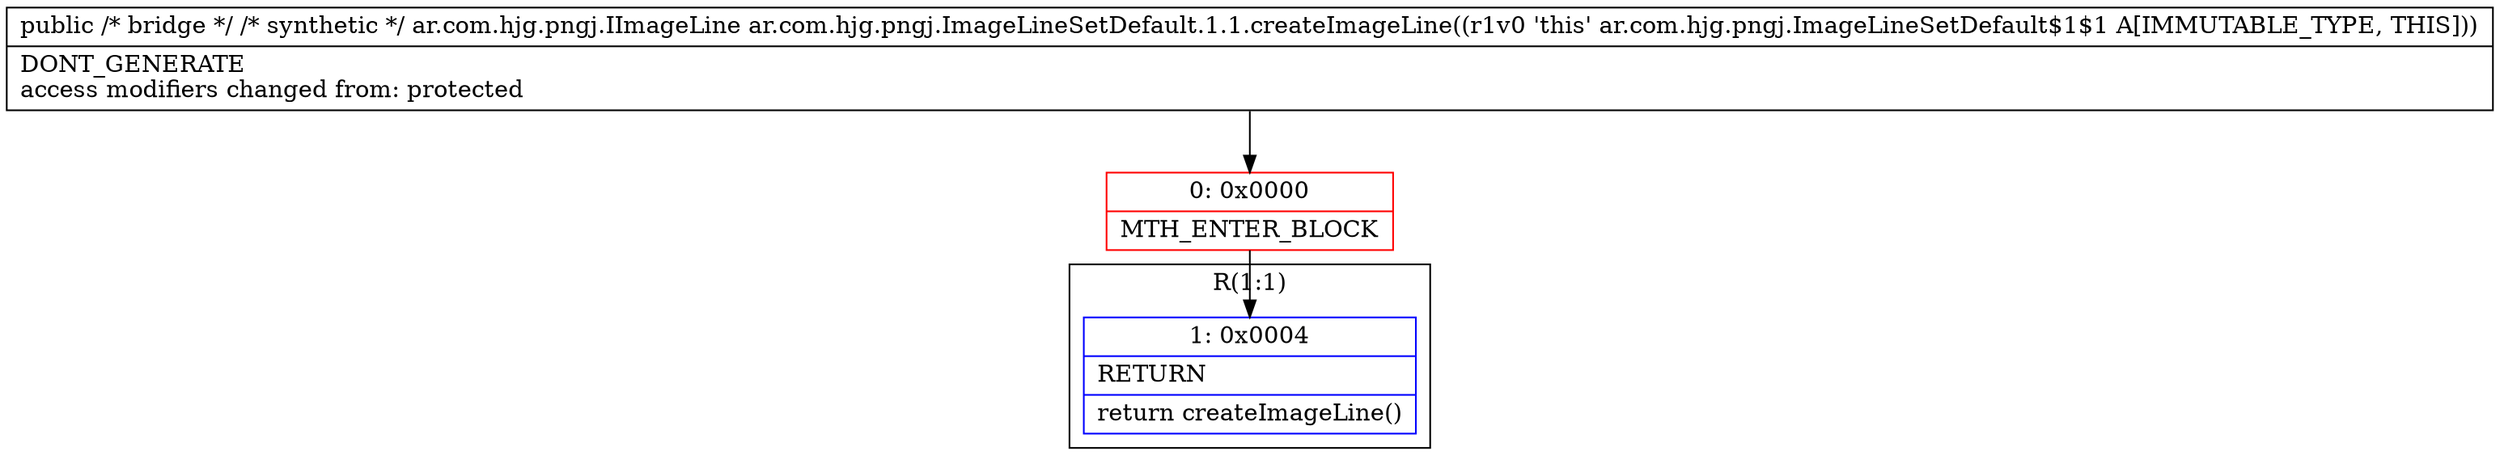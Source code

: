digraph "CFG forar.com.hjg.pngj.ImageLineSetDefault.1.1.createImageLine()Lar\/com\/hjg\/pngj\/IImageLine;" {
subgraph cluster_Region_354684966 {
label = "R(1:1)";
node [shape=record,color=blue];
Node_1 [shape=record,label="{1\:\ 0x0004|RETURN\l|return createImageLine()\l}"];
}
Node_0 [shape=record,color=red,label="{0\:\ 0x0000|MTH_ENTER_BLOCK\l}"];
MethodNode[shape=record,label="{public \/* bridge *\/ \/* synthetic *\/ ar.com.hjg.pngj.IImageLine ar.com.hjg.pngj.ImageLineSetDefault.1.1.createImageLine((r1v0 'this' ar.com.hjg.pngj.ImageLineSetDefault$1$1 A[IMMUTABLE_TYPE, THIS]))  | DONT_GENERATE\laccess modifiers changed from: protected\l}"];
MethodNode -> Node_0;
Node_0 -> Node_1;
}

